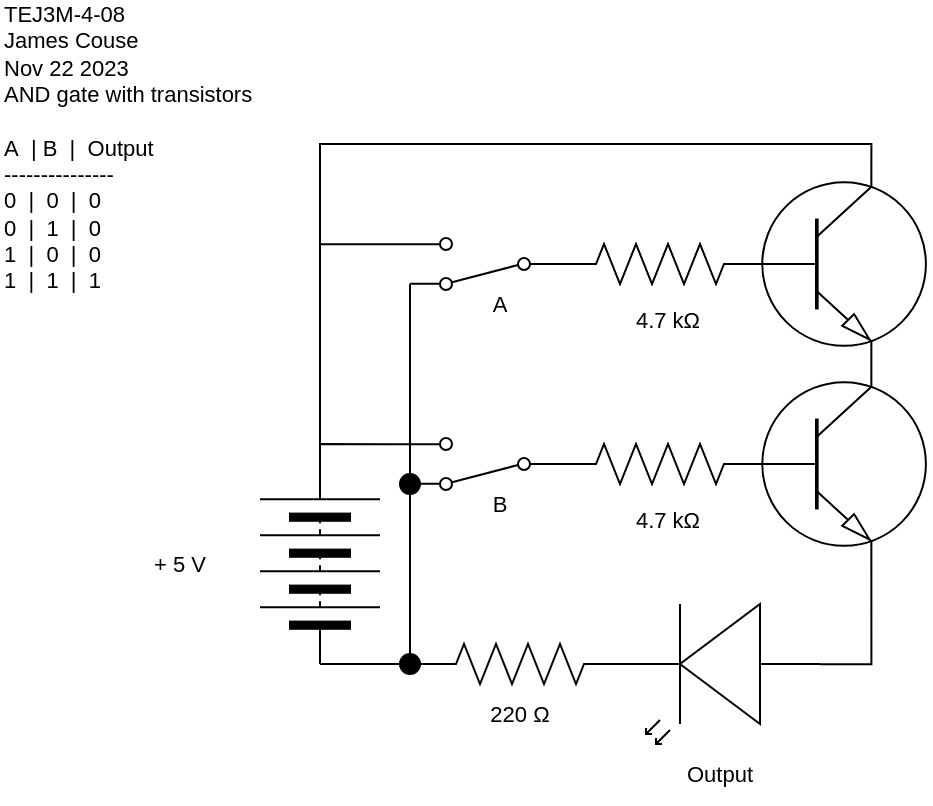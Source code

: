 <mxfile>
    <diagram id="voRThPeKLmp_nt6nkguu" name="Page-1">
        <mxGraphModel dx="959" dy="555" grid="1" gridSize="10" guides="1" tooltips="1" connect="1" arrows="1" fold="1" page="1" pageScale="1" pageWidth="827" pageHeight="1169" math="0" shadow="0">
            <root>
                <mxCell id="0"/>
                <mxCell id="1" parent="0"/>
                <mxCell id="17" style="edgeStyle=orthogonalEdgeStyle;shape=connector;rounded=0;html=1;exitX=0;exitY=0.5;exitDx=0;exitDy=0;entryX=0;entryY=0.5;entryDx=0;entryDy=0;labelBackgroundColor=default;strokeColor=default;fontFamily=Helvetica;fontSize=11;fontColor=default;endArrow=none;endFill=0;" parent="1" source="2" target="16" edge="1">
                    <mxGeometry relative="1" as="geometry">
                        <Array as="points">
                            <mxPoint x="260" y="460"/>
                            <mxPoint x="260" y="460"/>
                        </Array>
                    </mxGeometry>
                </mxCell>
                <mxCell id="2" value="" style="pointerEvents=1;verticalLabelPosition=bottom;shadow=0;dashed=0;align=center;html=1;verticalAlign=top;shape=mxgraph.electrical.miscellaneous.batteryStack;rotation=-90;" parent="1" vertex="1">
                    <mxGeometry x="190" y="380" width="100" height="60" as="geometry"/>
                </mxCell>
                <mxCell id="4" value="" style="verticalLabelPosition=bottom;shadow=0;dashed=0;align=center;html=1;verticalAlign=top;shape=mxgraph.electrical.opto_electronics.led_2;pointerEvents=1;rotation=-180;" parent="1" vertex="1">
                    <mxGeometry x="390" y="430" width="100" height="70" as="geometry"/>
                </mxCell>
                <mxCell id="10" value="+ 5 V" style="text;strokeColor=none;align=center;fillColor=none;html=1;verticalAlign=middle;whiteSpace=wrap;rounded=0;fontFamily=Helvetica;fontSize=11;fontColor=default;" parent="1" vertex="1">
                    <mxGeometry x="140" y="395" width="60" height="30" as="geometry"/>
                </mxCell>
                <mxCell id="11" value="TEJ3M-4-08&lt;br&gt;James Couse&lt;br&gt;Nov 22 2023&lt;br&gt;AND gate with transistors" style="text;strokeColor=none;align=left;fillColor=none;html=1;verticalAlign=middle;whiteSpace=wrap;rounded=0;fontFamily=Helvetica;fontSize=11;fontColor=default;" parent="1" vertex="1">
                    <mxGeometry x="80" y="140" width="130" height="30" as="geometry"/>
                </mxCell>
                <mxCell id="15" style="html=1;exitX=1;exitY=0.88;exitDx=0;exitDy=0;entryX=1;entryY=0.5;entryDx=0;entryDy=0;edgeStyle=orthogonalEdgeStyle;rounded=0;endArrow=none;endFill=0;" parent="1" source="13" target="2" edge="1">
                    <mxGeometry relative="1" as="geometry"/>
                </mxCell>
                <mxCell id="18" style="edgeStyle=orthogonalEdgeStyle;shape=connector;rounded=0;html=1;exitX=1;exitY=0.12;exitDx=0;exitDy=0;entryX=0.5;entryY=0;entryDx=0;entryDy=0;labelBackgroundColor=default;strokeColor=default;fontFamily=Helvetica;fontSize=11;fontColor=default;endArrow=none;endFill=0;" parent="1" source="13" target="16" edge="1">
                    <mxGeometry relative="1" as="geometry">
                        <Array as="points">
                            <mxPoint x="285" y="390"/>
                            <mxPoint x="285" y="390"/>
                        </Array>
                    </mxGeometry>
                </mxCell>
                <mxCell id="13" value="" style="shape=mxgraph.electrical.electro-mechanical.twoWaySwitch;aspect=fixed;elSwitchState=2;rotation=-180;" parent="1" vertex="1">
                    <mxGeometry x="285" y="347" width="75" height="26" as="geometry"/>
                </mxCell>
                <mxCell id="16" value="" style="ellipse;whiteSpace=wrap;html=1;aspect=fixed;fontFamily=Helvetica;fontSize=11;fontColor=default;strokeColor=#000000;fillColor=#000000;" parent="1" vertex="1">
                    <mxGeometry x="280" y="455" width="10" height="10" as="geometry"/>
                </mxCell>
                <mxCell id="20" value="&lt;div&gt;A&amp;nbsp; | B&amp;nbsp; |&amp;nbsp; Output&lt;/div&gt;&lt;div&gt;---------------&lt;/div&gt;&lt;div&gt;0&amp;nbsp; |&amp;nbsp; 0&amp;nbsp; |&amp;nbsp; 0&lt;/div&gt;&lt;div&gt;0&amp;nbsp; |&amp;nbsp; 1&amp;nbsp; |&amp;nbsp; 0&lt;/div&gt;&lt;div&gt;1&amp;nbsp; |&amp;nbsp; 0&amp;nbsp; |&amp;nbsp; 0&lt;/div&gt;&lt;div&gt;1&amp;nbsp; |&amp;nbsp; 1&amp;nbsp; |&amp;nbsp; 1&lt;/div&gt;" style="text;strokeColor=none;align=left;fillColor=none;html=1;verticalAlign=middle;whiteSpace=wrap;rounded=0;fontFamily=Helvetica;fontSize=11;fontColor=default;" parent="1" vertex="1">
                    <mxGeometry x="80" y="220" width="80" height="30" as="geometry"/>
                </mxCell>
                <mxCell id="21" value="B" style="text;strokeColor=none;align=center;fillColor=none;html=1;verticalAlign=middle;whiteSpace=wrap;rounded=0;fontFamily=Helvetica;fontSize=11;fontColor=default;" parent="1" vertex="1">
                    <mxGeometry x="300" y="365" width="60" height="30" as="geometry"/>
                </mxCell>
                <mxCell id="22" value="Output" style="text;strokeColor=none;align=center;fillColor=none;html=1;verticalAlign=middle;whiteSpace=wrap;rounded=0;fontFamily=Helvetica;fontSize=11;fontColor=default;" parent="1" vertex="1">
                    <mxGeometry x="410" y="500" width="60" height="30" as="geometry"/>
                </mxCell>
                <mxCell id="26" value="" style="pointerEvents=1;verticalLabelPosition=bottom;shadow=0;dashed=0;align=center;html=1;verticalAlign=top;shape=mxgraph.electrical.resistors.resistor_2;rotation=-180;" parent="1" vertex="1">
                    <mxGeometry x="360" y="350" width="100" height="20" as="geometry"/>
                </mxCell>
                <mxCell id="30" value="220 Ω" style="text;strokeColor=none;align=center;fillColor=none;html=1;verticalAlign=middle;whiteSpace=wrap;rounded=0;fontFamily=Helvetica;fontSize=11;fontColor=default;" parent="1" vertex="1">
                    <mxGeometry x="310" y="470" width="60" height="30" as="geometry"/>
                </mxCell>
                <mxCell id="47" style="edgeStyle=orthogonalEdgeStyle;shape=connector;rounded=0;html=1;exitX=0.7;exitY=1;exitDx=0;exitDy=0;exitPerimeter=0;entryX=0;entryY=0.57;entryDx=0;entryDy=0;entryPerimeter=0;labelBackgroundColor=default;strokeColor=default;fontFamily=Helvetica;fontSize=11;fontColor=default;endArrow=none;endFill=0;" edge="1" parent="1" source="35" target="4">
                    <mxGeometry relative="1" as="geometry"/>
                </mxCell>
                <mxCell id="35" value="" style="verticalLabelPosition=bottom;shadow=0;dashed=0;align=center;html=1;verticalAlign=top;shape=mxgraph.electrical.transistors.npn_transistor_1;" vertex="1" parent="1">
                    <mxGeometry x="450" y="310" width="95" height="100" as="geometry"/>
                </mxCell>
                <mxCell id="41" style="edgeStyle=orthogonalEdgeStyle;shape=connector;rounded=0;html=1;exitX=1;exitY=0.88;exitDx=0;exitDy=0;entryX=1;entryY=0.5;entryDx=0;entryDy=0;labelBackgroundColor=default;strokeColor=default;fontFamily=Helvetica;fontSize=11;fontColor=default;endArrow=none;endFill=0;" edge="1" parent="1" source="36" target="2">
                    <mxGeometry relative="1" as="geometry"/>
                </mxCell>
                <mxCell id="45" style="edgeStyle=orthogonalEdgeStyle;shape=connector;rounded=0;html=1;exitX=1;exitY=0.12;exitDx=0;exitDy=0;entryX=0.5;entryY=0;entryDx=0;entryDy=0;labelBackgroundColor=default;strokeColor=default;fontFamily=Helvetica;fontSize=11;fontColor=default;endArrow=none;endFill=0;" edge="1" parent="1" source="36" target="43">
                    <mxGeometry relative="1" as="geometry">
                        <Array as="points">
                            <mxPoint x="285" y="300"/>
                            <mxPoint x="285" y="300"/>
                        </Array>
                    </mxGeometry>
                </mxCell>
                <mxCell id="36" value="" style="shape=mxgraph.electrical.electro-mechanical.twoWaySwitch;aspect=fixed;elSwitchState=2;rotation=-180;" vertex="1" parent="1">
                    <mxGeometry x="285" y="247" width="75" height="26" as="geometry"/>
                </mxCell>
                <mxCell id="37" value="A" style="text;strokeColor=none;align=center;fillColor=none;html=1;verticalAlign=middle;whiteSpace=wrap;rounded=0;fontFamily=Helvetica;fontSize=11;fontColor=default;" vertex="1" parent="1">
                    <mxGeometry x="300" y="265" width="60" height="30" as="geometry"/>
                </mxCell>
                <mxCell id="38" value="" style="pointerEvents=1;verticalLabelPosition=bottom;shadow=0;dashed=0;align=center;html=1;verticalAlign=top;shape=mxgraph.electrical.resistors.resistor_2;rotation=-180;" vertex="1" parent="1">
                    <mxGeometry x="360" y="250" width="100" height="20" as="geometry"/>
                </mxCell>
                <mxCell id="46" style="edgeStyle=orthogonalEdgeStyle;shape=connector;rounded=0;html=1;exitX=0.7;exitY=0;exitDx=0;exitDy=0;exitPerimeter=0;entryX=1;entryY=0.5;entryDx=0;entryDy=0;labelBackgroundColor=default;strokeColor=default;fontFamily=Helvetica;fontSize=11;fontColor=default;endArrow=none;endFill=0;" edge="1" parent="1" source="39" target="2">
                    <mxGeometry relative="1" as="geometry"/>
                </mxCell>
                <mxCell id="39" value="" style="verticalLabelPosition=bottom;shadow=0;dashed=0;align=center;html=1;verticalAlign=top;shape=mxgraph.electrical.transistors.npn_transistor_1;" vertex="1" parent="1">
                    <mxGeometry x="450" y="210" width="95" height="100" as="geometry"/>
                </mxCell>
                <mxCell id="43" value="" style="ellipse;whiteSpace=wrap;html=1;aspect=fixed;fontFamily=Helvetica;fontSize=11;fontColor=default;strokeColor=#000000;fillColor=#000000;" vertex="1" parent="1">
                    <mxGeometry x="280" y="365" width="10" height="10" as="geometry"/>
                </mxCell>
                <mxCell id="48" value="" style="pointerEvents=1;verticalLabelPosition=bottom;shadow=0;dashed=0;align=center;html=1;verticalAlign=top;shape=mxgraph.electrical.resistors.resistor_2;rotation=-180;" vertex="1" parent="1">
                    <mxGeometry x="290" y="450" width="100" height="20" as="geometry"/>
                </mxCell>
                <mxCell id="50" value="4.7 kΩ" style="text;strokeColor=none;align=center;fillColor=none;html=1;verticalAlign=middle;whiteSpace=wrap;rounded=0;fontFamily=Helvetica;fontSize=11;fontColor=default;" vertex="1" parent="1">
                    <mxGeometry x="384" y="373" width="60" height="30" as="geometry"/>
                </mxCell>
                <mxCell id="51" value="4.7 kΩ" style="text;strokeColor=none;align=center;fillColor=none;html=1;verticalAlign=middle;whiteSpace=wrap;rounded=0;fontFamily=Helvetica;fontSize=11;fontColor=default;" vertex="1" parent="1">
                    <mxGeometry x="384" y="273" width="60" height="30" as="geometry"/>
                </mxCell>
            </root>
        </mxGraphModel>
    </diagram>
</mxfile>